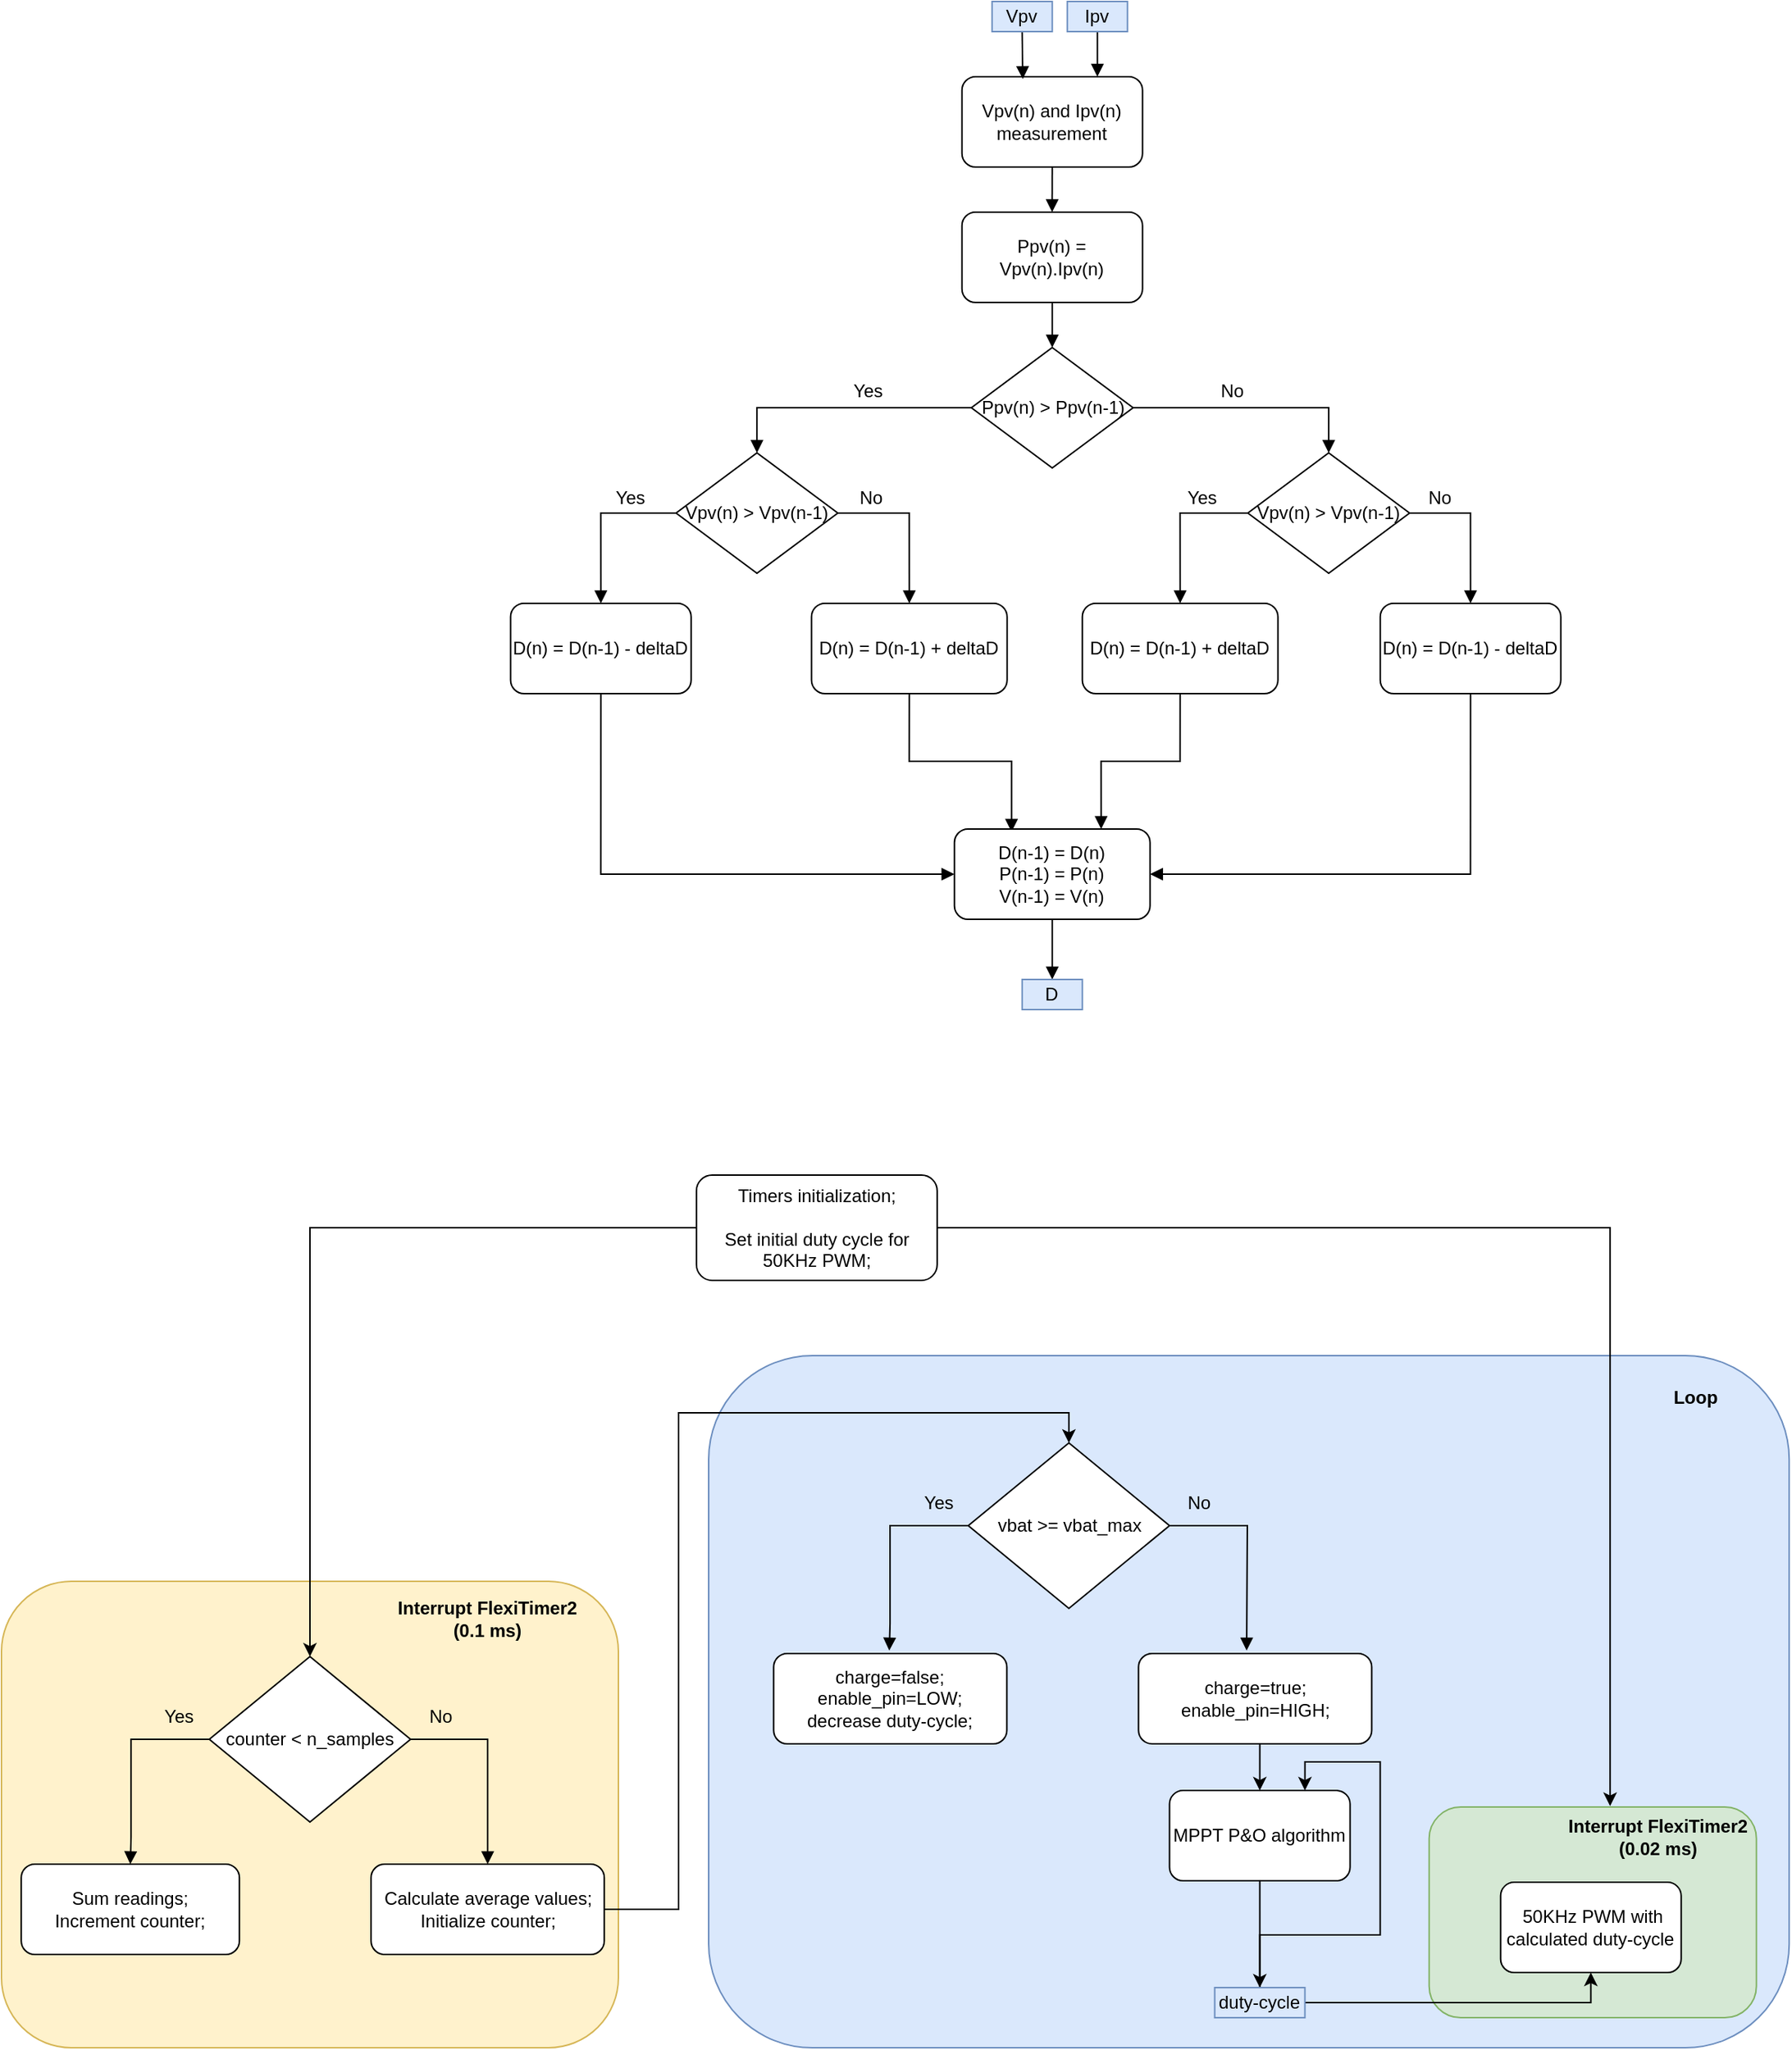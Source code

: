 <mxfile version="19.0.2" type="github">
  <diagram id="GmVliYmM2edS_pFifbmQ" name="Page-1">
    <mxGraphModel dx="3231" dy="1704" grid="1" gridSize="10" guides="1" tooltips="1" connect="1" arrows="1" fold="1" page="1" pageScale="1" pageWidth="1654" pageHeight="2336" math="0" shadow="0">
      <root>
        <mxCell id="0" />
        <mxCell id="1" parent="0" />
        <mxCell id="iRftr8pLsDPuq1GjpnMW-21" value="" style="rounded=1;whiteSpace=wrap;html=1;fillColor=#dae8fc;strokeColor=#6c8ebf;" vertex="1" parent="1">
          <mxGeometry x="710" y="980" width="718.13" height="460" as="geometry" />
        </mxCell>
        <mxCell id="iRftr8pLsDPuq1GjpnMW-26" value="" style="rounded=1;whiteSpace=wrap;html=1;fillColor=#d5e8d4;strokeColor=#82b366;" vertex="1" parent="1">
          <mxGeometry x="1188.84" y="1280.04" width="217.5" height="140" as="geometry" />
        </mxCell>
        <mxCell id="iRftr8pLsDPuq1GjpnMW-20" value="" style="rounded=1;whiteSpace=wrap;html=1;fillColor=#fff2cc;strokeColor=#d6b656;" vertex="1" parent="1">
          <mxGeometry x="240" y="1130" width="410" height="310" as="geometry" />
        </mxCell>
        <mxCell id="wvDjl1pDqsY6qxZMh3qB-33" style="edgeStyle=none;rounded=0;orthogonalLoop=1;jettySize=auto;html=1;exitX=0.5;exitY=1;exitDx=0;exitDy=0;endArrow=block;endFill=1;" parent="1" source="wvDjl1pDqsY6qxZMh3qB-1" edge="1">
          <mxGeometry relative="1" as="geometry">
            <mxPoint x="938.271" y="220" as="targetPoint" />
          </mxGeometry>
        </mxCell>
        <mxCell id="wvDjl1pDqsY6qxZMh3qB-1" value="Vpv(n) and Ipv(n) measurement" style="rounded=1;whiteSpace=wrap;html=1;" parent="1" vertex="1">
          <mxGeometry x="878.34" y="130" width="120" height="60" as="geometry" />
        </mxCell>
        <mxCell id="wvDjl1pDqsY6qxZMh3qB-34" style="edgeStyle=none;rounded=0;orthogonalLoop=1;jettySize=auto;html=1;exitX=0.5;exitY=1;exitDx=0;exitDy=0;entryX=0.5;entryY=0;entryDx=0;entryDy=0;endArrow=block;endFill=1;" parent="1" source="wvDjl1pDqsY6qxZMh3qB-3" target="wvDjl1pDqsY6qxZMh3qB-4" edge="1">
          <mxGeometry relative="1" as="geometry" />
        </mxCell>
        <mxCell id="wvDjl1pDqsY6qxZMh3qB-3" value="Ppv(n) = Vpv(n).Ipv(n)" style="rounded=1;whiteSpace=wrap;html=1;" parent="1" vertex="1">
          <mxGeometry x="878.34" y="220" width="120" height="60" as="geometry" />
        </mxCell>
        <mxCell id="wvDjl1pDqsY6qxZMh3qB-9" style="edgeStyle=orthogonalEdgeStyle;rounded=0;orthogonalLoop=1;jettySize=auto;html=1;entryX=0.5;entryY=0;entryDx=0;entryDy=0;endArrow=block;endFill=1;" parent="1" source="wvDjl1pDqsY6qxZMh3qB-4" target="wvDjl1pDqsY6qxZMh3qB-7" edge="1">
          <mxGeometry relative="1" as="geometry" />
        </mxCell>
        <mxCell id="wvDjl1pDqsY6qxZMh3qB-10" style="edgeStyle=orthogonalEdgeStyle;rounded=0;orthogonalLoop=1;jettySize=auto;html=1;exitX=1;exitY=0.5;exitDx=0;exitDy=0;entryX=0.5;entryY=0;entryDx=0;entryDy=0;endArrow=block;endFill=1;" parent="1" source="wvDjl1pDqsY6qxZMh3qB-4" target="wvDjl1pDqsY6qxZMh3qB-8" edge="1">
          <mxGeometry relative="1" as="geometry" />
        </mxCell>
        <mxCell id="wvDjl1pDqsY6qxZMh3qB-4" value="Ppv(n) &amp;gt; Ppv(n-1)" style="rhombus;whiteSpace=wrap;html=1;" parent="1" vertex="1">
          <mxGeometry x="884.59" y="310" width="107.5" height="80" as="geometry" />
        </mxCell>
        <mxCell id="wvDjl1pDqsY6qxZMh3qB-18" style="edgeStyle=orthogonalEdgeStyle;rounded=0;orthogonalLoop=1;jettySize=auto;html=1;exitX=0;exitY=0.5;exitDx=0;exitDy=0;entryX=0.5;entryY=0;entryDx=0;entryDy=0;endArrow=block;endFill=1;" parent="1" source="wvDjl1pDqsY6qxZMh3qB-7" target="wvDjl1pDqsY6qxZMh3qB-14" edge="1">
          <mxGeometry relative="1" as="geometry">
            <Array as="points">
              <mxPoint x="638.34" y="420" />
            </Array>
          </mxGeometry>
        </mxCell>
        <mxCell id="wvDjl1pDqsY6qxZMh3qB-19" style="edgeStyle=orthogonalEdgeStyle;rounded=0;orthogonalLoop=1;jettySize=auto;html=1;exitX=1;exitY=0.5;exitDx=0;exitDy=0;entryX=0.5;entryY=0;entryDx=0;entryDy=0;endArrow=block;endFill=1;" parent="1" source="wvDjl1pDqsY6qxZMh3qB-7" target="wvDjl1pDqsY6qxZMh3qB-15" edge="1">
          <mxGeometry relative="1" as="geometry" />
        </mxCell>
        <mxCell id="wvDjl1pDqsY6qxZMh3qB-7" value="Vpv(n) &amp;gt; Vpv(n-1)" style="rhombus;whiteSpace=wrap;html=1;" parent="1" vertex="1">
          <mxGeometry x="688.34" y="380" width="107.5" height="80" as="geometry" />
        </mxCell>
        <mxCell id="wvDjl1pDqsY6qxZMh3qB-20" style="edgeStyle=orthogonalEdgeStyle;rounded=0;orthogonalLoop=1;jettySize=auto;html=1;exitX=0;exitY=0.5;exitDx=0;exitDy=0;entryX=0.5;entryY=0;entryDx=0;entryDy=0;endArrow=block;endFill=1;" parent="1" source="wvDjl1pDqsY6qxZMh3qB-8" target="wvDjl1pDqsY6qxZMh3qB-16" edge="1">
          <mxGeometry relative="1" as="geometry" />
        </mxCell>
        <mxCell id="wvDjl1pDqsY6qxZMh3qB-21" style="edgeStyle=orthogonalEdgeStyle;rounded=0;orthogonalLoop=1;jettySize=auto;html=1;exitX=1;exitY=0.5;exitDx=0;exitDy=0;entryX=0.5;entryY=0;entryDx=0;entryDy=0;endArrow=block;endFill=1;" parent="1" source="wvDjl1pDqsY6qxZMh3qB-8" target="wvDjl1pDqsY6qxZMh3qB-17" edge="1">
          <mxGeometry relative="1" as="geometry" />
        </mxCell>
        <mxCell id="wvDjl1pDqsY6qxZMh3qB-8" value="Vpv(n) &amp;gt; Vpv(n-1)" style="rhombus;whiteSpace=wrap;html=1;" parent="1" vertex="1">
          <mxGeometry x="1068.34" y="380" width="107.5" height="80" as="geometry" />
        </mxCell>
        <mxCell id="wvDjl1pDqsY6qxZMh3qB-11" value="Yes" style="text;html=1;strokeColor=none;fillColor=none;align=center;verticalAlign=middle;whiteSpace=wrap;rounded=0;" parent="1" vertex="1">
          <mxGeometry x="795.84" y="329" width="40" height="20" as="geometry" />
        </mxCell>
        <mxCell id="wvDjl1pDqsY6qxZMh3qB-13" value="No" style="text;html=1;strokeColor=none;fillColor=none;align=center;verticalAlign=middle;whiteSpace=wrap;rounded=0;" parent="1" vertex="1">
          <mxGeometry x="1038.34" y="329" width="40" height="20" as="geometry" />
        </mxCell>
        <mxCell id="wvDjl1pDqsY6qxZMh3qB-28" style="edgeStyle=orthogonalEdgeStyle;rounded=0;orthogonalLoop=1;jettySize=auto;html=1;exitX=0.5;exitY=1;exitDx=0;exitDy=0;entryX=0;entryY=0.5;entryDx=0;entryDy=0;endArrow=block;endFill=1;" parent="1" source="wvDjl1pDqsY6qxZMh3qB-14" target="wvDjl1pDqsY6qxZMh3qB-27" edge="1">
          <mxGeometry relative="1" as="geometry" />
        </mxCell>
        <mxCell id="wvDjl1pDqsY6qxZMh3qB-14" value="D(n) = D(n-1) - deltaD" style="rounded=1;whiteSpace=wrap;html=1;" parent="1" vertex="1">
          <mxGeometry x="578.34" y="480" width="120" height="60" as="geometry" />
        </mxCell>
        <mxCell id="wvDjl1pDqsY6qxZMh3qB-29" style="edgeStyle=orthogonalEdgeStyle;rounded=0;orthogonalLoop=1;jettySize=auto;html=1;exitX=0.5;exitY=1;exitDx=0;exitDy=0;entryX=0.292;entryY=0.031;entryDx=0;entryDy=0;entryPerimeter=0;endArrow=block;endFill=1;" parent="1" source="wvDjl1pDqsY6qxZMh3qB-15" target="wvDjl1pDqsY6qxZMh3qB-27" edge="1">
          <mxGeometry relative="1" as="geometry" />
        </mxCell>
        <mxCell id="wvDjl1pDqsY6qxZMh3qB-15" value="D(n) = D(n-1) + deltaD" style="rounded=1;whiteSpace=wrap;html=1;" parent="1" vertex="1">
          <mxGeometry x="778.34" y="480" width="130" height="60" as="geometry" />
        </mxCell>
        <mxCell id="wvDjl1pDqsY6qxZMh3qB-30" style="edgeStyle=orthogonalEdgeStyle;rounded=0;orthogonalLoop=1;jettySize=auto;html=1;exitX=0.5;exitY=1;exitDx=0;exitDy=0;entryX=0.75;entryY=0;entryDx=0;entryDy=0;endArrow=block;endFill=1;" parent="1" source="wvDjl1pDqsY6qxZMh3qB-16" target="wvDjl1pDqsY6qxZMh3qB-27" edge="1">
          <mxGeometry relative="1" as="geometry" />
        </mxCell>
        <mxCell id="wvDjl1pDqsY6qxZMh3qB-16" value="D(n) = D(n-1) + deltaD" style="rounded=1;whiteSpace=wrap;html=1;" parent="1" vertex="1">
          <mxGeometry x="958.34" y="480" width="130" height="60" as="geometry" />
        </mxCell>
        <mxCell id="wvDjl1pDqsY6qxZMh3qB-31" style="edgeStyle=orthogonalEdgeStyle;rounded=0;orthogonalLoop=1;jettySize=auto;html=1;exitX=0.5;exitY=1;exitDx=0;exitDy=0;entryX=1;entryY=0.5;entryDx=0;entryDy=0;endArrow=block;endFill=1;" parent="1" source="wvDjl1pDqsY6qxZMh3qB-17" target="wvDjl1pDqsY6qxZMh3qB-27" edge="1">
          <mxGeometry relative="1" as="geometry" />
        </mxCell>
        <mxCell id="wvDjl1pDqsY6qxZMh3qB-17" value="D(n) = D(n-1) - deltaD" style="rounded=1;whiteSpace=wrap;html=1;" parent="1" vertex="1">
          <mxGeometry x="1156.34" y="480" width="120" height="60" as="geometry" />
        </mxCell>
        <mxCell id="wvDjl1pDqsY6qxZMh3qB-22" value="Yes" style="text;html=1;strokeColor=none;fillColor=none;align=center;verticalAlign=middle;whiteSpace=wrap;rounded=0;" parent="1" vertex="1">
          <mxGeometry x="638.34" y="400" width="40" height="20" as="geometry" />
        </mxCell>
        <mxCell id="wvDjl1pDqsY6qxZMh3qB-23" value="Yes" style="text;html=1;strokeColor=none;fillColor=none;align=center;verticalAlign=middle;whiteSpace=wrap;rounded=0;" parent="1" vertex="1">
          <mxGeometry x="1018.34" y="400" width="40" height="20" as="geometry" />
        </mxCell>
        <mxCell id="wvDjl1pDqsY6qxZMh3qB-24" value="No" style="text;html=1;strokeColor=none;fillColor=none;align=center;verticalAlign=middle;whiteSpace=wrap;rounded=0;" parent="1" vertex="1">
          <mxGeometry x="798.34" y="400" width="40" height="20" as="geometry" />
        </mxCell>
        <mxCell id="wvDjl1pDqsY6qxZMh3qB-25" value="No" style="text;html=1;strokeColor=none;fillColor=none;align=center;verticalAlign=middle;whiteSpace=wrap;rounded=0;" parent="1" vertex="1">
          <mxGeometry x="1175.84" y="400" width="40" height="20" as="geometry" />
        </mxCell>
        <mxCell id="wvDjl1pDqsY6qxZMh3qB-41" style="edgeStyle=none;rounded=0;orthogonalLoop=1;jettySize=auto;html=1;exitX=0.5;exitY=1;exitDx=0;exitDy=0;endArrow=block;endFill=1;" parent="1" source="wvDjl1pDqsY6qxZMh3qB-27" target="wvDjl1pDqsY6qxZMh3qB-39" edge="1">
          <mxGeometry relative="1" as="geometry" />
        </mxCell>
        <mxCell id="wvDjl1pDqsY6qxZMh3qB-27" value="&lt;div&gt;D(n-1) = D(n)&lt;/div&gt;&lt;div&gt;P(n-1) = P(n)&lt;/div&gt;&lt;div&gt;V(n-1) = V(n)&lt;br&gt;&lt;/div&gt;" style="rounded=1;whiteSpace=wrap;html=1;" parent="1" vertex="1">
          <mxGeometry x="873.34" y="630" width="130" height="60" as="geometry" />
        </mxCell>
        <mxCell id="wvDjl1pDqsY6qxZMh3qB-32" style="edgeStyle=none;rounded=0;orthogonalLoop=1;jettySize=auto;html=1;entryX=0.5;entryY=0;entryDx=0;entryDy=0;endArrow=block;endFill=1;" parent="1" source="wvDjl1pDqsY6qxZMh3qB-3" target="wvDjl1pDqsY6qxZMh3qB-3" edge="1">
          <mxGeometry relative="1" as="geometry" />
        </mxCell>
        <mxCell id="wvDjl1pDqsY6qxZMh3qB-37" style="edgeStyle=none;rounded=0;orthogonalLoop=1;jettySize=auto;html=1;exitX=0.5;exitY=1;exitDx=0;exitDy=0;entryX=0.337;entryY=0.026;entryDx=0;entryDy=0;entryPerimeter=0;endArrow=block;endFill=1;" parent="1" source="wvDjl1pDqsY6qxZMh3qB-35" target="wvDjl1pDqsY6qxZMh3qB-1" edge="1">
          <mxGeometry relative="1" as="geometry" />
        </mxCell>
        <mxCell id="wvDjl1pDqsY6qxZMh3qB-35" value="Vpv" style="text;html=1;strokeColor=#6c8ebf;fillColor=#dae8fc;align=center;verticalAlign=middle;whiteSpace=wrap;rounded=0;" parent="1" vertex="1">
          <mxGeometry x="898.34" y="80" width="40" height="20" as="geometry" />
        </mxCell>
        <mxCell id="wvDjl1pDqsY6qxZMh3qB-38" style="edgeStyle=none;rounded=0;orthogonalLoop=1;jettySize=auto;html=1;exitX=0.5;exitY=1;exitDx=0;exitDy=0;entryX=0.75;entryY=0;entryDx=0;entryDy=0;endArrow=block;endFill=1;" parent="1" source="wvDjl1pDqsY6qxZMh3qB-36" target="wvDjl1pDqsY6qxZMh3qB-1" edge="1">
          <mxGeometry relative="1" as="geometry" />
        </mxCell>
        <mxCell id="wvDjl1pDqsY6qxZMh3qB-36" value="Ipv" style="text;html=1;strokeColor=#6c8ebf;fillColor=#dae8fc;align=center;verticalAlign=middle;whiteSpace=wrap;rounded=0;" parent="1" vertex="1">
          <mxGeometry x="948.34" y="80" width="40" height="20" as="geometry" />
        </mxCell>
        <mxCell id="wvDjl1pDqsY6qxZMh3qB-39" value="D" style="text;html=1;strokeColor=#6c8ebf;fillColor=#dae8fc;align=center;verticalAlign=middle;whiteSpace=wrap;rounded=0;" parent="1" vertex="1">
          <mxGeometry x="918.34" y="730" width="40" height="20" as="geometry" />
        </mxCell>
        <mxCell id="iRftr8pLsDPuq1GjpnMW-30" style="edgeStyle=orthogonalEdgeStyle;rounded=0;orthogonalLoop=1;jettySize=auto;html=1;" edge="1" parent="1" source="iRftr8pLsDPuq1GjpnMW-1" target="iRftr8pLsDPuq1GjpnMW-6">
          <mxGeometry relative="1" as="geometry" />
        </mxCell>
        <mxCell id="iRftr8pLsDPuq1GjpnMW-32" style="edgeStyle=orthogonalEdgeStyle;rounded=0;orthogonalLoop=1;jettySize=auto;html=1;exitX=1;exitY=0.5;exitDx=0;exitDy=0;entryX=0.553;entryY=-0.005;entryDx=0;entryDy=0;entryPerimeter=0;" edge="1" parent="1" source="iRftr8pLsDPuq1GjpnMW-1" target="iRftr8pLsDPuq1GjpnMW-26">
          <mxGeometry relative="1" as="geometry">
            <mxPoint x="983.12" y="1108" as="targetPoint" />
          </mxGeometry>
        </mxCell>
        <mxCell id="iRftr8pLsDPuq1GjpnMW-1" value="&lt;div&gt;Timers initialization;&lt;/div&gt;&lt;div&gt;&lt;br&gt;&lt;/div&gt;&lt;div&gt;Set initial duty cycle for 50KHz &lt;span style=&quot;padding: 0px; margin: 0px; color: transparent; position: absolute; cursor: text; transform-origin: 0% 0% 0px; font-style: normal; font-variant-ligatures: normal; font-variant-caps: normal; font-weight: 400; letter-spacing: normal; text-align: start; text-indent: 0px; text-transform: none; word-spacing: 0px; -webkit-text-stroke-width: 0px; background-color: rgb(255, 255, 255); text-decoration-thickness: initial; text-decoration-style: initial; text-decoration-color: initial; left: 349.606px; top: 3626.88px; font-size: 44.234px; font-family: sans-serif; transform: scaleX(0.962);&quot; dir=&quot;ltr&quot; role=&quot;presentation&quot;&gt;20&lt;/span&gt;&lt;span style=&quot;padding: 0px; margin: 0px; color: transparent; position: absolute; cursor: text; transform-origin: 0% 0% 0px; font-style: normal; font-variant-ligatures: normal; font-variant-caps: normal; font-weight: 400; letter-spacing: normal; text-align: start; text-indent: 0px; text-transform: none; word-spacing: 0px; -webkit-text-stroke-width: 0px; background-color: rgb(255, 255, 255); text-decoration-thickness: initial; text-decoration-style: initial; text-decoration-color: initial; left: 445.312px; top: 3626.88px; font-size: 44.234px; font-family: sans-serif;&quot; dir=&quot;ltr&quot; role=&quot;presentation&quot;&gt;μ&lt;/span&gt;&lt;span style=&quot;padding: 0px; margin: 0px; color: transparent; position: absolute; cursor: text; transform-origin: 0% 0% 0px; font-style: normal; font-variant-ligatures: normal; font-variant-caps: normal; font-weight: 400; letter-spacing: normal; text-align: start; text-indent: 0px; text-transform: none; word-spacing: 0px; -webkit-text-stroke-width: 0px; background-color: rgb(255, 255, 255); text-decoration-thickness: initial; text-decoration-style: initial; text-decoration-color: initial; left: 474.458px; top: 3626.88px; font-size: 44.234px; font-family: sans-serif;&quot; dir=&quot;ltr&quot; role=&quot;presentation&quot;&gt;s&lt;/span&gt; &lt;span style=&quot;padding: 0px; margin: 0px; color: transparent; position: absolute; cursor: text; transform-origin: 0% 0% 0px; font-style: normal; font-variant-ligatures: normal; font-variant-caps: normal; font-weight: 400; letter-spacing: normal; text-align: start; text-indent: 0px; text-transform: none; word-spacing: 0px; -webkit-text-stroke-width: 0px; background-color: rgb(255, 255, 255); text-decoration-thickness: initial; text-decoration-style: initial; text-decoration-color: initial; left: 349.606px; top: 3626.88px; font-size: 44.234px; font-family: sans-serif; transform: scaleX(0.962);&quot; dir=&quot;ltr&quot; role=&quot;presentation&quot;&gt;20&lt;/span&gt;&lt;span style=&quot;padding: 0px; margin: 0px; color: transparent; position: absolute; cursor: text; transform-origin: 0% 0% 0px; font-style: normal; font-variant-ligatures: normal; font-variant-caps: normal; font-weight: 400; letter-spacing: normal; text-align: start; text-indent: 0px; text-transform: none; word-spacing: 0px; -webkit-text-stroke-width: 0px; background-color: rgb(255, 255, 255); text-decoration-thickness: initial; text-decoration-style: initial; text-decoration-color: initial; left: 445.312px; top: 3626.88px; font-size: 44.234px; font-family: sans-serif;&quot; dir=&quot;ltr&quot; role=&quot;presentation&quot;&gt;μ&lt;/span&gt;&lt;span style=&quot;padding: 0px; margin: 0px; color: transparent; position: absolute; cursor: text; transform-origin: 0% 0% 0px; font-style: normal; font-variant-ligatures: normal; font-variant-caps: normal; font-weight: 400; letter-spacing: normal; text-align: start; text-indent: 0px; text-transform: none; word-spacing: 0px; -webkit-text-stroke-width: 0px; background-color: rgb(255, 255, 255); text-decoration-thickness: initial; text-decoration-style: initial; text-decoration-color: initial; left: 474.458px; top: 3626.88px; font-size: 44.234px; font-family: sans-serif;&quot; dir=&quot;ltr&quot; role=&quot;presentation&quot;&gt;s&lt;/span&gt;PWM;&lt;/div&gt;" style="rounded=1;whiteSpace=wrap;html=1;" vertex="1" parent="1">
          <mxGeometry x="701.87" y="860" width="160" height="70" as="geometry" />
        </mxCell>
        <mxCell id="iRftr8pLsDPuq1GjpnMW-4" style="edgeStyle=orthogonalEdgeStyle;rounded=0;orthogonalLoop=1;jettySize=auto;html=1;exitX=0;exitY=0.5;exitDx=0;exitDy=0;entryX=0.5;entryY=0;entryDx=0;entryDy=0;endArrow=block;endFill=1;" edge="1" parent="1" source="iRftr8pLsDPuq1GjpnMW-6" target="iRftr8pLsDPuq1GjpnMW-7">
          <mxGeometry relative="1" as="geometry">
            <Array as="points">
              <mxPoint x="326.12" y="1235" />
              <mxPoint x="326.12" y="1300" />
              <mxPoint x="326.12" y="1300" />
            </Array>
          </mxGeometry>
        </mxCell>
        <mxCell id="iRftr8pLsDPuq1GjpnMW-5" style="edgeStyle=orthogonalEdgeStyle;rounded=0;orthogonalLoop=1;jettySize=auto;html=1;exitX=1;exitY=0.5;exitDx=0;exitDy=0;entryX=0.5;entryY=0;entryDx=0;entryDy=0;endArrow=block;endFill=1;" edge="1" parent="1" source="iRftr8pLsDPuq1GjpnMW-6" target="iRftr8pLsDPuq1GjpnMW-8">
          <mxGeometry relative="1" as="geometry" />
        </mxCell>
        <mxCell id="iRftr8pLsDPuq1GjpnMW-6" value="counter &amp;lt; n_samples" style="rhombus;whiteSpace=wrap;html=1;" vertex="1" parent="1">
          <mxGeometry x="378.12" y="1180" width="133.75" height="110" as="geometry" />
        </mxCell>
        <mxCell id="iRftr8pLsDPuq1GjpnMW-7" value="&lt;div&gt;Sum readings;&lt;/div&gt;&lt;div&gt;Increment counter;&lt;br&gt;&lt;/div&gt;" style="rounded=1;whiteSpace=wrap;html=1;" vertex="1" parent="1">
          <mxGeometry x="253.12" y="1318" width="145" height="60" as="geometry" />
        </mxCell>
        <mxCell id="iRftr8pLsDPuq1GjpnMW-45" style="edgeStyle=orthogonalEdgeStyle;rounded=0;orthogonalLoop=1;jettySize=auto;html=1;exitX=1;exitY=0.5;exitDx=0;exitDy=0;entryX=0.5;entryY=0;entryDx=0;entryDy=0;" edge="1" parent="1" source="iRftr8pLsDPuq1GjpnMW-8" target="iRftr8pLsDPuq1GjpnMW-39">
          <mxGeometry relative="1" as="geometry">
            <Array as="points">
              <mxPoint x="690" y="1348" />
              <mxPoint x="690" y="1018" />
              <mxPoint x="949" y="1018" />
            </Array>
          </mxGeometry>
        </mxCell>
        <mxCell id="iRftr8pLsDPuq1GjpnMW-8" value="Calculate average values;&lt;br&gt;Initialize counter;" style="rounded=1;whiteSpace=wrap;html=1;" vertex="1" parent="1">
          <mxGeometry x="485.62" y="1318" width="155" height="60" as="geometry" />
        </mxCell>
        <mxCell id="iRftr8pLsDPuq1GjpnMW-9" value="Yes" style="text;html=1;strokeColor=none;fillColor=none;align=center;verticalAlign=middle;whiteSpace=wrap;rounded=0;" vertex="1" parent="1">
          <mxGeometry x="338.12" y="1210" width="40" height="20" as="geometry" />
        </mxCell>
        <mxCell id="iRftr8pLsDPuq1GjpnMW-10" value="No" style="text;html=1;strokeColor=none;fillColor=none;align=center;verticalAlign=middle;whiteSpace=wrap;rounded=0;" vertex="1" parent="1">
          <mxGeometry x="511.87" y="1210" width="40" height="20" as="geometry" />
        </mxCell>
        <mxCell id="iRftr8pLsDPuq1GjpnMW-17" style="edgeStyle=orthogonalEdgeStyle;rounded=0;orthogonalLoop=1;jettySize=auto;html=1;exitX=0.5;exitY=1;exitDx=0;exitDy=0;entryX=0.5;entryY=0;entryDx=0;entryDy=0;" edge="1" parent="1" source="iRftr8pLsDPuq1GjpnMW-12">
          <mxGeometry relative="1" as="geometry">
            <mxPoint x="1076.29" y="1400.04" as="targetPoint" />
          </mxGeometry>
        </mxCell>
        <mxCell id="iRftr8pLsDPuq1GjpnMW-12" value="MPPT P&amp;amp;O algorithm" style="rounded=1;whiteSpace=wrap;html=1;" vertex="1" parent="1">
          <mxGeometry x="1016.29" y="1269.04" width="120" height="60" as="geometry" />
        </mxCell>
        <mxCell id="iRftr8pLsDPuq1GjpnMW-18" style="edgeStyle=orthogonalEdgeStyle;rounded=0;orthogonalLoop=1;jettySize=auto;html=1;entryX=0.75;entryY=0;entryDx=0;entryDy=0;" edge="1" parent="1" target="iRftr8pLsDPuq1GjpnMW-12">
          <mxGeometry relative="1" as="geometry">
            <mxPoint x="1076.324" y="1400.04" as="sourcePoint" />
            <Array as="points">
              <mxPoint x="1076.29" y="1365.04" />
              <mxPoint x="1156.29" y="1365.04" />
              <mxPoint x="1156.29" y="1250.04" />
              <mxPoint x="1106.29" y="1250.04" />
            </Array>
          </mxGeometry>
        </mxCell>
        <mxCell id="iRftr8pLsDPuq1GjpnMW-19" value="&amp;nbsp;50KHz &lt;span style=&quot;padding: 0px; margin: 0px; color: transparent; position: absolute; cursor: text; transform-origin: 0% 0% 0px; font-style: normal; font-variant-ligatures: normal; font-variant-caps: normal; font-weight: 400; letter-spacing: normal; text-align: start; text-indent: 0px; text-transform: none; word-spacing: 0px; -webkit-text-stroke-width: 0px; background-color: rgb(255, 255, 255); text-decoration-thickness: initial; text-decoration-style: initial; text-decoration-color: initial; left: 349.606px; top: 3626.88px; font-size: 44.234px; font-family: sans-serif; transform: scaleX(0.962);&quot; dir=&quot;ltr&quot; role=&quot;presentation&quot;&gt;20&lt;/span&gt;&lt;span style=&quot;padding: 0px; margin: 0px; color: transparent; position: absolute; cursor: text; transform-origin: 0% 0% 0px; font-style: normal; font-variant-ligatures: normal; font-variant-caps: normal; font-weight: 400; letter-spacing: normal; text-align: start; text-indent: 0px; text-transform: none; word-spacing: 0px; -webkit-text-stroke-width: 0px; background-color: rgb(255, 255, 255); text-decoration-thickness: initial; text-decoration-style: initial; text-decoration-color: initial; left: 445.312px; top: 3626.88px; font-size: 44.234px; font-family: sans-serif;&quot; dir=&quot;ltr&quot; role=&quot;presentation&quot;&gt;μ&lt;/span&gt;&lt;span style=&quot;padding: 0px; margin: 0px; color: transparent; position: absolute; cursor: text; transform-origin: 0% 0% 0px; font-style: normal; font-variant-ligatures: normal; font-variant-caps: normal; font-weight: 400; letter-spacing: normal; text-align: start; text-indent: 0px; text-transform: none; word-spacing: 0px; -webkit-text-stroke-width: 0px; background-color: rgb(255, 255, 255); text-decoration-thickness: initial; text-decoration-style: initial; text-decoration-color: initial; left: 474.458px; top: 3626.88px; font-size: 44.234px; font-family: sans-serif;&quot; dir=&quot;ltr&quot; role=&quot;presentation&quot;&gt;s&lt;/span&gt; &lt;span style=&quot;padding: 0px; margin: 0px; color: transparent; position: absolute; cursor: text; transform-origin: 0% 0% 0px; font-style: normal; font-variant-ligatures: normal; font-variant-caps: normal; font-weight: 400; letter-spacing: normal; text-align: start; text-indent: 0px; text-transform: none; word-spacing: 0px; -webkit-text-stroke-width: 0px; background-color: rgb(255, 255, 255); text-decoration-thickness: initial; text-decoration-style: initial; text-decoration-color: initial; left: 349.606px; top: 3626.88px; font-size: 44.234px; font-family: sans-serif; transform: scaleX(0.962);&quot; dir=&quot;ltr&quot; role=&quot;presentation&quot;&gt;20&lt;/span&gt;&lt;span style=&quot;padding: 0px; margin: 0px; color: transparent; position: absolute; cursor: text; transform-origin: 0% 0% 0px; font-style: normal; font-variant-ligatures: normal; font-variant-caps: normal; font-weight: 400; letter-spacing: normal; text-align: start; text-indent: 0px; text-transform: none; word-spacing: 0px; -webkit-text-stroke-width: 0px; background-color: rgb(255, 255, 255); text-decoration-thickness: initial; text-decoration-style: initial; text-decoration-color: initial; left: 445.312px; top: 3626.88px; font-size: 44.234px; font-family: sans-serif;&quot; dir=&quot;ltr&quot; role=&quot;presentation&quot;&gt;μ&lt;/span&gt;&lt;span style=&quot;padding: 0px; margin: 0px; color: transparent; position: absolute; cursor: text; transform-origin: 0% 0% 0px; font-style: normal; font-variant-ligatures: normal; font-variant-caps: normal; font-weight: 400; letter-spacing: normal; text-align: start; text-indent: 0px; text-transform: none; word-spacing: 0px; -webkit-text-stroke-width: 0px; background-color: rgb(255, 255, 255); text-decoration-thickness: initial; text-decoration-style: initial; text-decoration-color: initial; left: 474.458px; top: 3626.88px; font-size: 44.234px; font-family: sans-serif;&quot; dir=&quot;ltr&quot; role=&quot;presentation&quot;&gt;s&lt;/span&gt;PWM with calculated duty-cycle" style="rounded=1;whiteSpace=wrap;html=1;" vertex="1" parent="1">
          <mxGeometry x="1236.34" y="1330.04" width="120" height="60" as="geometry" />
        </mxCell>
        <mxCell id="iRftr8pLsDPuq1GjpnMW-22" value="&lt;b&gt;Interrupt FlexiTimer2 (0.1 ms)&lt;/b&gt;" style="text;html=1;strokeColor=none;fillColor=none;align=center;verticalAlign=middle;whiteSpace=wrap;rounded=0;" vertex="1" parent="1">
          <mxGeometry x="498.12" y="1140" width="130" height="30" as="geometry" />
        </mxCell>
        <mxCell id="iRftr8pLsDPuq1GjpnMW-23" value="Loop" style="text;html=1;strokeColor=none;fillColor=none;align=center;verticalAlign=middle;whiteSpace=wrap;rounded=0;fontStyle=1" vertex="1" parent="1">
          <mxGeometry x="1326.34" y="993" width="80" height="30" as="geometry" />
        </mxCell>
        <mxCell id="iRftr8pLsDPuq1GjpnMW-27" style="edgeStyle=orthogonalEdgeStyle;rounded=0;orthogonalLoop=1;jettySize=auto;html=1;exitX=1;exitY=0.5;exitDx=0;exitDy=0;" edge="1" parent="1" source="iRftr8pLsDPuq1GjpnMW-24" target="iRftr8pLsDPuq1GjpnMW-19">
          <mxGeometry relative="1" as="geometry" />
        </mxCell>
        <mxCell id="iRftr8pLsDPuq1GjpnMW-24" value="duty-cycle" style="text;html=1;strokeColor=#6c8ebf;fillColor=#dae8fc;align=center;verticalAlign=middle;whiteSpace=wrap;rounded=0;" vertex="1" parent="1">
          <mxGeometry x="1046.32" y="1400.04" width="59.95" height="20" as="geometry" />
        </mxCell>
        <mxCell id="iRftr8pLsDPuq1GjpnMW-28" value="&lt;b&gt;Interrupt FlexiTimer2 (0.02 ms&lt;/b&gt;&lt;b&gt;)&lt;/b&gt;" style="text;html=1;strokeColor=none;fillColor=none;align=center;verticalAlign=middle;whiteSpace=wrap;rounded=0;" vertex="1" parent="1">
          <mxGeometry x="1276.34" y="1285.04" width="130" height="30" as="geometry" />
        </mxCell>
        <mxCell id="iRftr8pLsDPuq1GjpnMW-37" style="edgeStyle=orthogonalEdgeStyle;rounded=0;orthogonalLoop=1;jettySize=auto;html=1;exitX=0;exitY=0.5;exitDx=0;exitDy=0;entryX=0.5;entryY=0;entryDx=0;entryDy=0;endArrow=block;endFill=1;" edge="1" parent="1" source="iRftr8pLsDPuq1GjpnMW-39">
          <mxGeometry relative="1" as="geometry">
            <Array as="points">
              <mxPoint x="830.54" y="1093" />
              <mxPoint x="830.54" y="1158" />
              <mxPoint x="830.54" y="1158" />
            </Array>
            <mxPoint x="830.04" y="1176" as="targetPoint" />
          </mxGeometry>
        </mxCell>
        <mxCell id="iRftr8pLsDPuq1GjpnMW-38" style="edgeStyle=orthogonalEdgeStyle;rounded=0;orthogonalLoop=1;jettySize=auto;html=1;exitX=1;exitY=0.5;exitDx=0;exitDy=0;entryX=0.5;entryY=0;entryDx=0;entryDy=0;endArrow=block;endFill=1;" edge="1" parent="1" source="iRftr8pLsDPuq1GjpnMW-39">
          <mxGeometry relative="1" as="geometry">
            <mxPoint x="1067.54" y="1176" as="targetPoint" />
          </mxGeometry>
        </mxCell>
        <mxCell id="iRftr8pLsDPuq1GjpnMW-39" value="vbat &amp;gt;= vbat_max" style="rhombus;whiteSpace=wrap;html=1;" vertex="1" parent="1">
          <mxGeometry x="882.54" y="1038" width="133.75" height="110" as="geometry" />
        </mxCell>
        <mxCell id="iRftr8pLsDPuq1GjpnMW-40" value="Yes" style="text;html=1;strokeColor=none;fillColor=none;align=center;verticalAlign=middle;whiteSpace=wrap;rounded=0;" vertex="1" parent="1">
          <mxGeometry x="842.54" y="1068" width="40" height="20" as="geometry" />
        </mxCell>
        <mxCell id="iRftr8pLsDPuq1GjpnMW-41" value="No" style="text;html=1;strokeColor=none;fillColor=none;align=center;verticalAlign=middle;whiteSpace=wrap;rounded=0;" vertex="1" parent="1">
          <mxGeometry x="1016.29" y="1068" width="40" height="20" as="geometry" />
        </mxCell>
        <mxCell id="iRftr8pLsDPuq1GjpnMW-43" value="&lt;div&gt;charge=false;&lt;/div&gt;&lt;div&gt;enable_pin=LOW;&lt;br&gt;decrease duty-cycle;&lt;br&gt;&lt;/div&gt;" style="rounded=1;whiteSpace=wrap;html=1;" vertex="1" parent="1">
          <mxGeometry x="753.18" y="1178" width="155" height="60" as="geometry" />
        </mxCell>
        <mxCell id="iRftr8pLsDPuq1GjpnMW-46" style="edgeStyle=orthogonalEdgeStyle;rounded=0;orthogonalLoop=1;jettySize=auto;html=1;exitX=0.5;exitY=1;exitDx=0;exitDy=0;entryX=0.5;entryY=0;entryDx=0;entryDy=0;" edge="1" parent="1" source="iRftr8pLsDPuq1GjpnMW-44" target="iRftr8pLsDPuq1GjpnMW-12">
          <mxGeometry relative="1" as="geometry" />
        </mxCell>
        <mxCell id="iRftr8pLsDPuq1GjpnMW-44" value="&lt;div&gt;charge=true;&lt;/div&gt;&lt;div&gt;enable_pin=HIGH;&lt;br&gt;&lt;/div&gt;" style="rounded=1;whiteSpace=wrap;html=1;" vertex="1" parent="1">
          <mxGeometry x="995.68" y="1178" width="155" height="60" as="geometry" />
        </mxCell>
      </root>
    </mxGraphModel>
  </diagram>
</mxfile>
